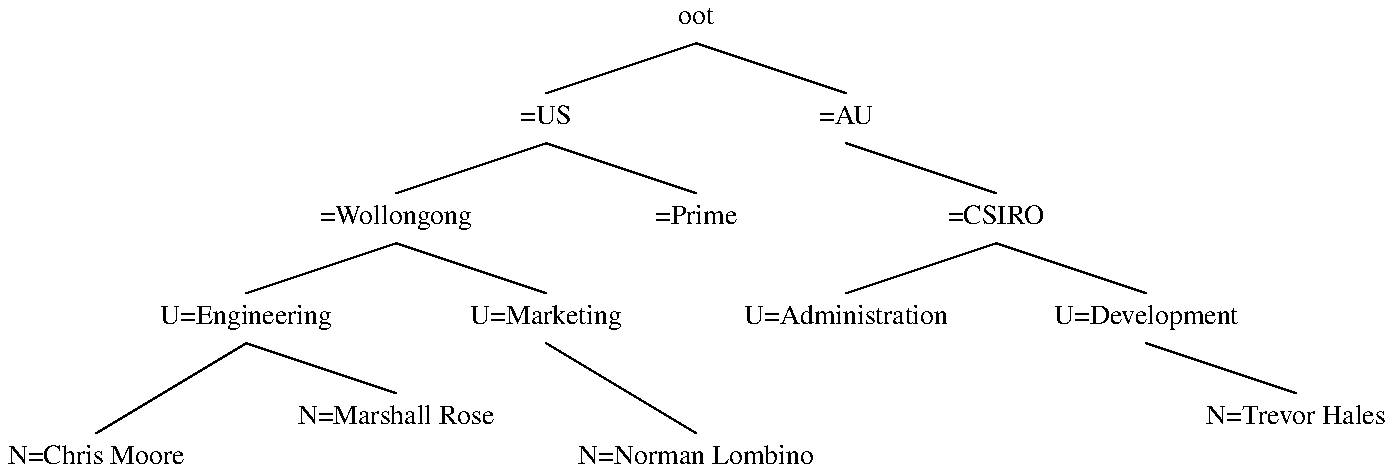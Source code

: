 .PS
#.ps 20
## figure 3
boxht = boxht/2
ellipseht = boxht
movewid = boxwid/2
##
ROOT:	box invis "\xx root"
	move to ROOT down left
B1:	box invis "\xx C=US"
	move to B1 down left
B2:	box invis "\xx O=Wollongong"
	move to B2 down left
B3:	box invis "\xx OU=Engineering"
	move to B3 down moveht * 1.4 left
B4:	box invis "\xx CN=Chris Moore"
	move to B3 down right
B5:	box invis "\xx CN=Marshall Rose"
	move to B2 down right
B6:	box invis "\xx OU=Marketing"
	move to B6 down moveht * 1.4 right
B7:	box invis "\xx CN=Norman Lombino"
	move to B1 down right
B8:	box invis "\xx O=Prime"
	move to ROOT down right
B9:	box invis "\xx C=AU"
	move to B9 down right
B10:	box invis "\xx O=CSIRO"
	move to B10 down left
B11:	box invis "\xx OU=Administration"
	move to B10 down right
B12:	box invis "\xx OU=Development"
	move to B12 down right
B13:	box invis "\xx CN=Trevor Hales"
##
L1:	line from ROOT.s to B1.n
L2:	line from B1.s to B2.n
L3:	line from B2.s to B3.n
L4:	line from B3.s to B4.n
L5:	line from B3.s to B5.n
L6:	line from B2.s to B6.n
L7:	line from B6.s to B7.n
L8:	line from B1.s to B8.n
##
L9:	line from ROOT.s to B9.n
L10:	line from B9.s to B10.n
L11:	line from B10.s to B11.n
L12:	line from B10.s to B12.n
L13:	line from B12.s to B13.n
##
.PE
